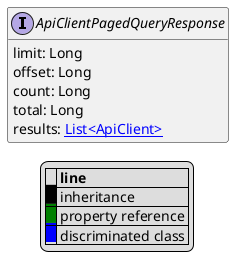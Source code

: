 @startuml

hide empty fields
hide empty methods
legend
|= |= line |
|<back:black>   </back>| inheritance |
|<back:green>   </back>| property reference |
|<back:blue>   </back>| discriminated class |
endlegend
interface ApiClientPagedQueryResponse [[ApiClientPagedQueryResponse.svg]]  {
    limit: Long
    offset: Long
    count: Long
    total: Long
    results: [[ApiClient.svg List<ApiClient>]]
}






@enduml
